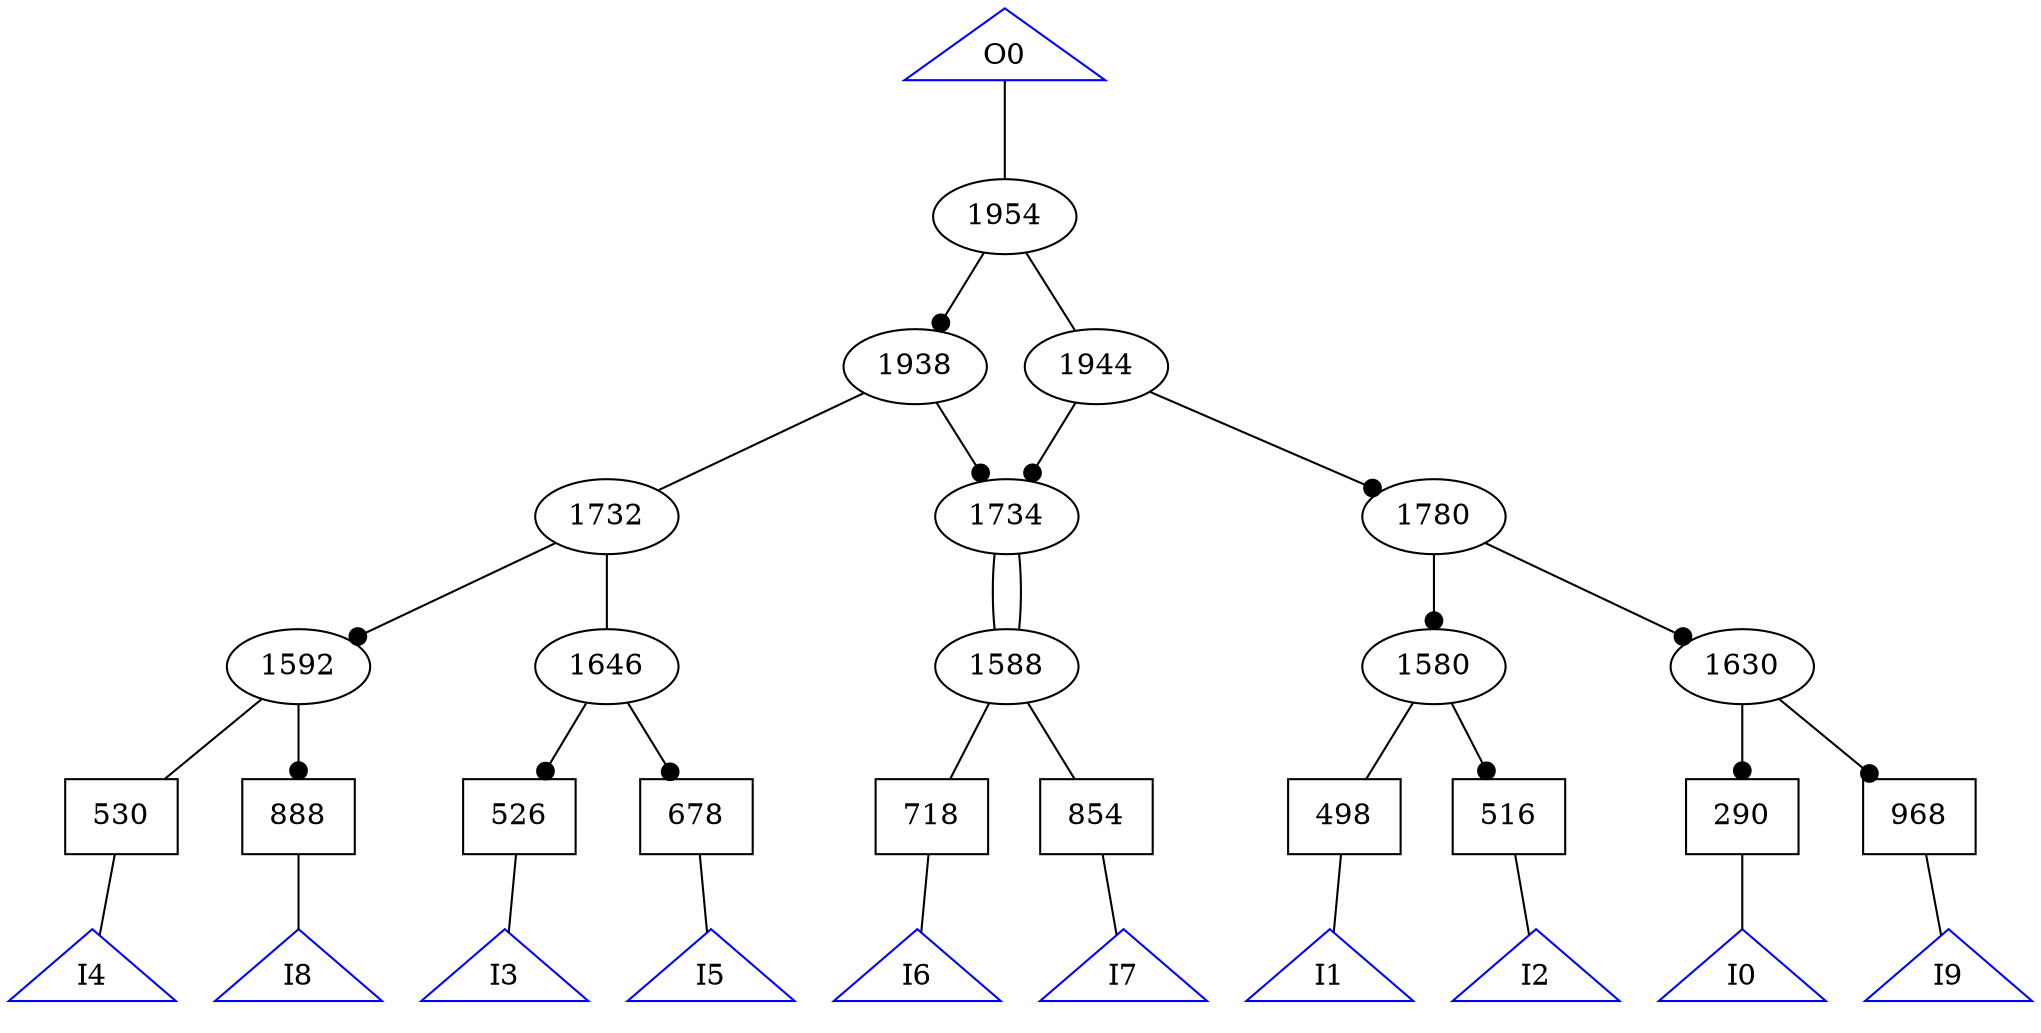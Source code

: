 digraph "best_aig_pruned.aag" {
"290"[shape=box];
I0[shape=triangle,color=blue];
"290"->I0[arrowhead=none];
"498"[shape=box];
I1[shape=triangle,color=blue];
"498"->I1[arrowhead=none];
"516"[shape=box];
I2[shape=triangle,color=blue];
"516"->I2[arrowhead=none];
"526"[shape=box];
I3[shape=triangle,color=blue];
"526"->I3[arrowhead=none];
"530"[shape=box];
I4[shape=triangle,color=blue];
"530"->I4[arrowhead=none];
"678"[shape=box];
I5[shape=triangle,color=blue];
"678"->I5[arrowhead=none];
"718"[shape=box];
I6[shape=triangle,color=blue];
"718"->I6[arrowhead=none];
"854"[shape=box];
I7[shape=triangle,color=blue];
"854"->I7[arrowhead=none];
"888"[shape=box];
I8[shape=triangle,color=blue];
"888"->I8[arrowhead=none];
"968"[shape=box];
I9[shape=triangle,color=blue];
"968"->I9[arrowhead=none];
"1580"->"498"[arrowhead=none];
"1580"->"516"[arrowhead=dot];
"1588"->"854"[arrowhead=none];
"1588"->"718"[arrowhead=none];
"1592"->"530"[arrowhead=none];
"1592"->"888"[arrowhead=dot];
"1630"->"290"[arrowhead=dot];
"1630"->"968"[arrowhead=dot];
"1646"->"526"[arrowhead=dot];
"1646"->"678"[arrowhead=dot];
"1732"->"1646"[arrowhead=none];
"1732"->"1592"[arrowhead=dot];
"1734"->"1588"[arrowhead=none];
"1734"->"1588"[arrowhead=none];
"1780"->"1630"[arrowhead=dot];
"1780"->"1580"[arrowhead=dot];
"1938"->"1732"[arrowhead=none];
"1938"->"1734"[arrowhead=dot];
"1944"->"1734"[arrowhead=dot];
"1944"->"1780"[arrowhead=dot];
"1954"->"1938"[arrowhead=dot];
"1954"->"1944"[arrowhead=none];
O0[shape=triangle,color=blue];
O0 -> "1954"[arrowhead=none];
}
